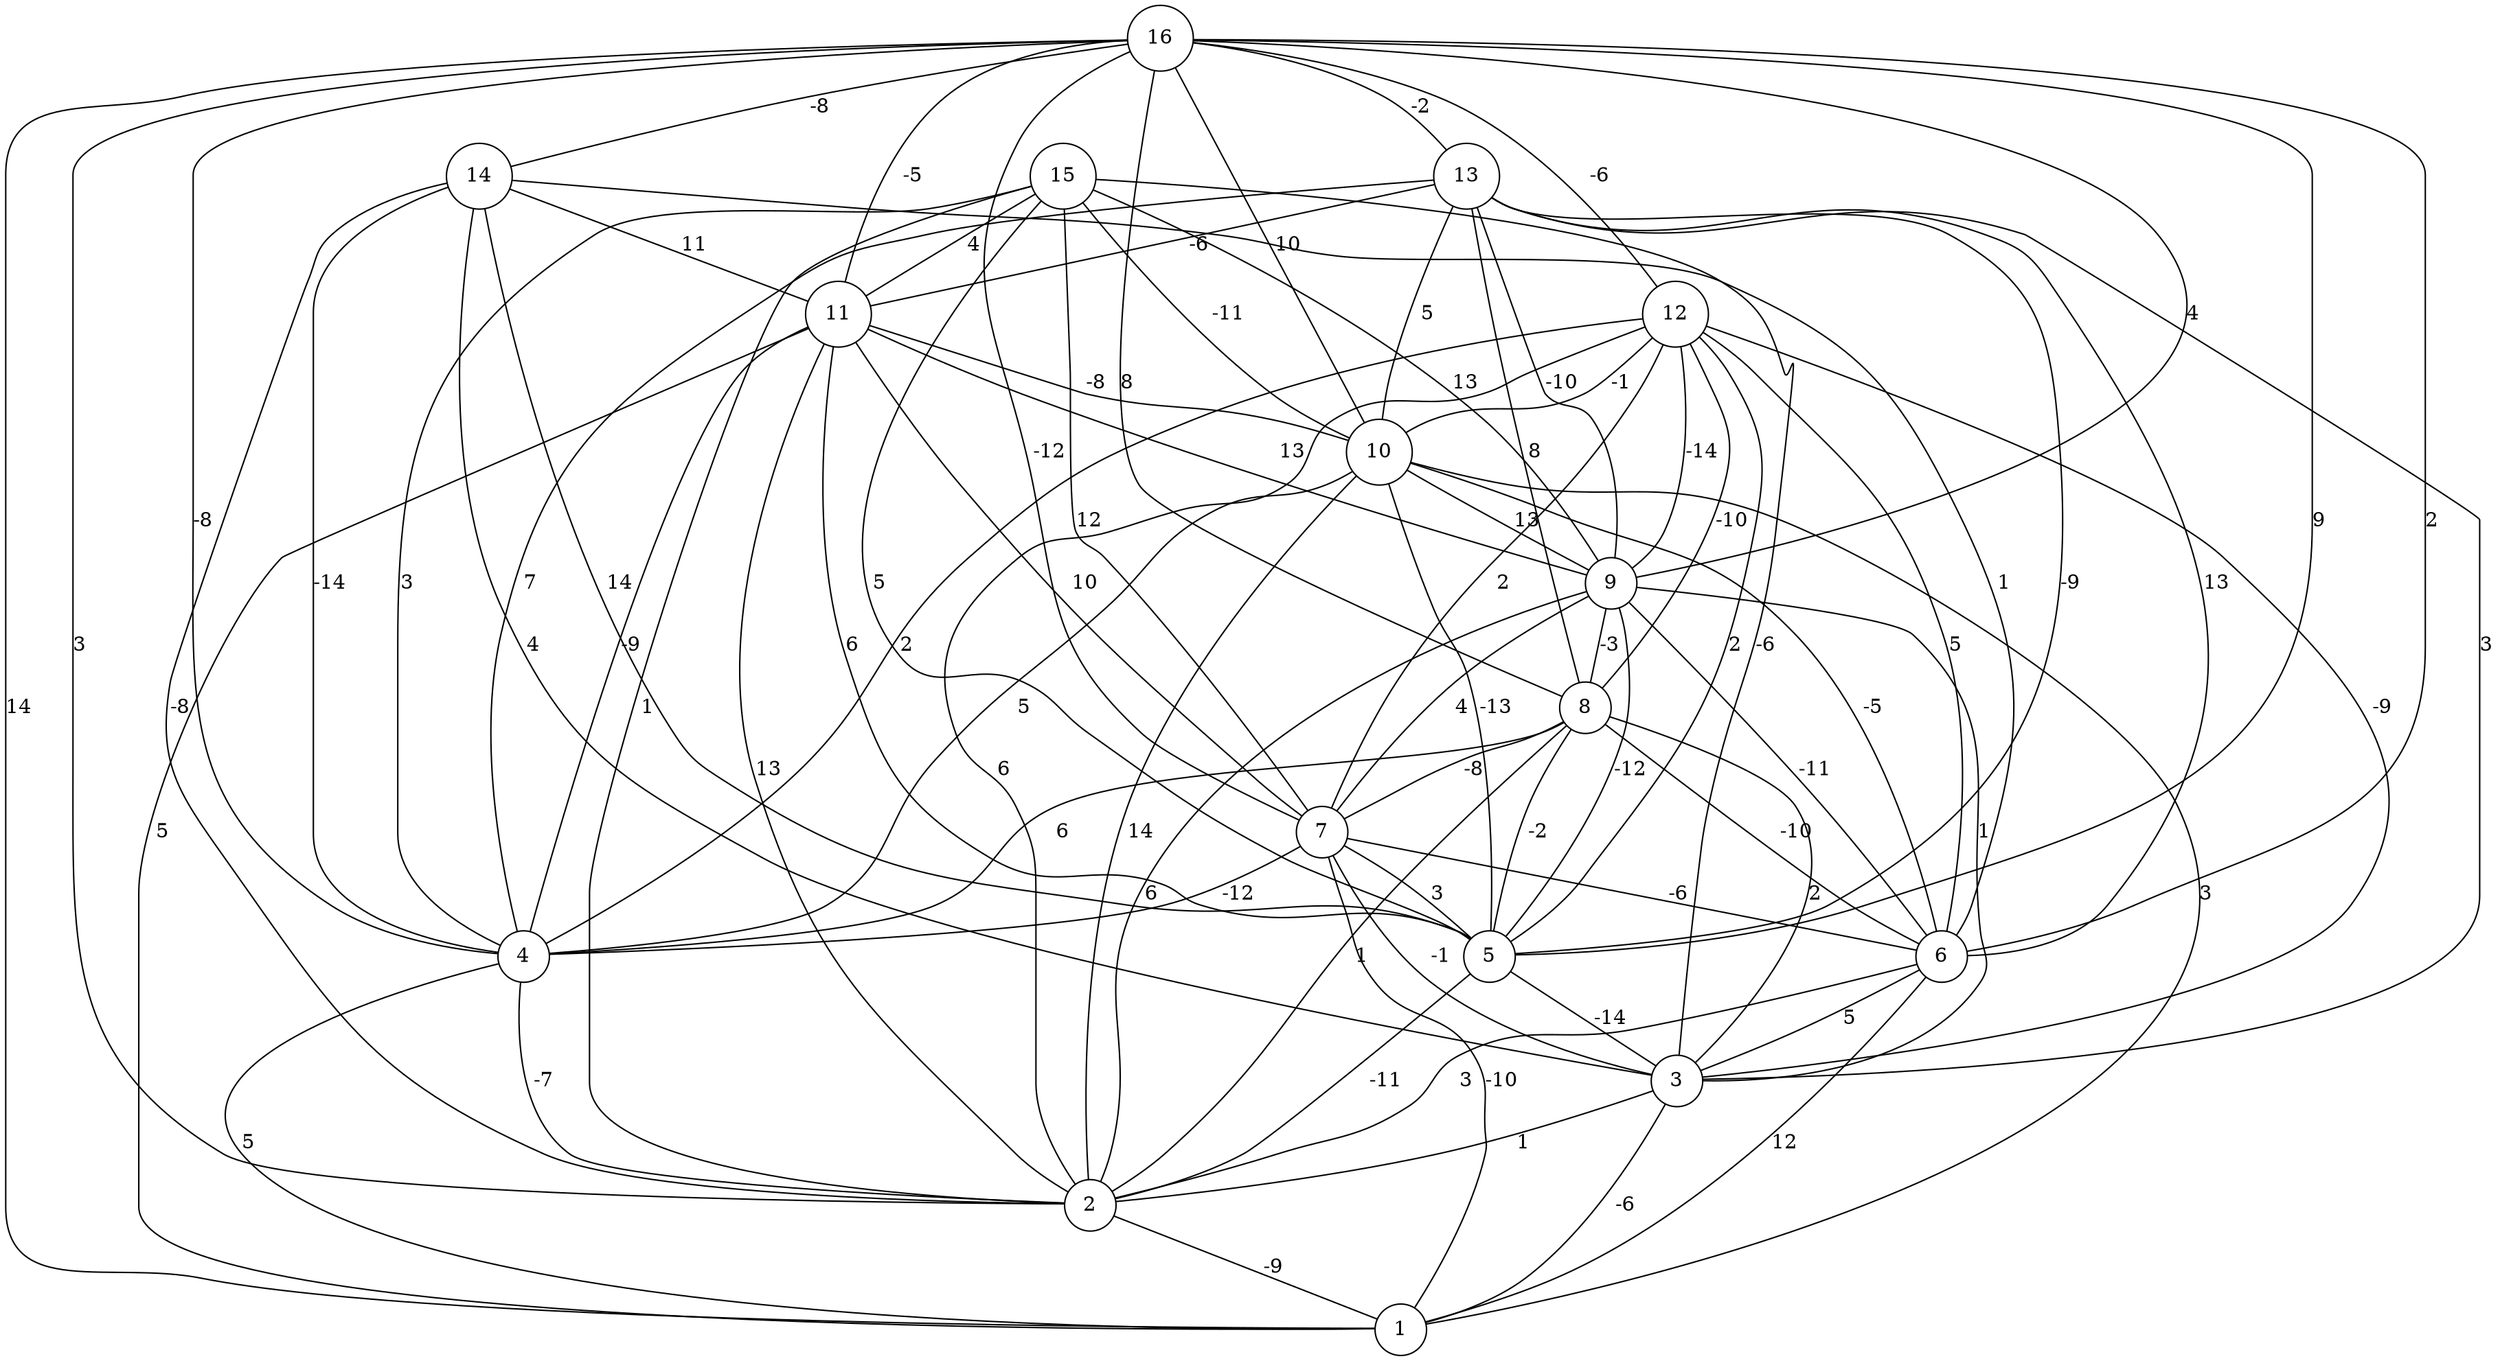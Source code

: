 graph { 
	 fontname="Helvetica,Arial,sans-serif" 
	 node [shape = circle]; 
	 16 -- 1 [label = "14"];
	 16 -- 2 [label = "3"];
	 16 -- 4 [label = "-8"];
	 16 -- 5 [label = "9"];
	 16 -- 6 [label = "2"];
	 16 -- 7 [label = "-12"];
	 16 -- 8 [label = "8"];
	 16 -- 9 [label = "4"];
	 16 -- 10 [label = "10"];
	 16 -- 11 [label = "-5"];
	 16 -- 12 [label = "-6"];
	 16 -- 13 [label = "-2"];
	 16 -- 14 [label = "-8"];
	 15 -- 2 [label = "1"];
	 15 -- 3 [label = "-6"];
	 15 -- 4 [label = "3"];
	 15 -- 5 [label = "5"];
	 15 -- 7 [label = "12"];
	 15 -- 9 [label = "13"];
	 15 -- 10 [label = "-11"];
	 15 -- 11 [label = "4"];
	 14 -- 2 [label = "-8"];
	 14 -- 3 [label = "4"];
	 14 -- 4 [label = "-14"];
	 14 -- 5 [label = "14"];
	 14 -- 6 [label = "1"];
	 14 -- 11 [label = "11"];
	 13 -- 3 [label = "3"];
	 13 -- 4 [label = "7"];
	 13 -- 5 [label = "-9"];
	 13 -- 6 [label = "13"];
	 13 -- 8 [label = "8"];
	 13 -- 9 [label = "-10"];
	 13 -- 10 [label = "5"];
	 13 -- 11 [label = "-6"];
	 12 -- 2 [label = "6"];
	 12 -- 3 [label = "-9"];
	 12 -- 4 [label = "2"];
	 12 -- 5 [label = "2"];
	 12 -- 6 [label = "5"];
	 12 -- 7 [label = "2"];
	 12 -- 8 [label = "-10"];
	 12 -- 9 [label = "-14"];
	 12 -- 10 [label = "-1"];
	 11 -- 1 [label = "5"];
	 11 -- 2 [label = "13"];
	 11 -- 4 [label = "-9"];
	 11 -- 5 [label = "6"];
	 11 -- 7 [label = "10"];
	 11 -- 9 [label = "13"];
	 11 -- 10 [label = "-8"];
	 10 -- 1 [label = "3"];
	 10 -- 2 [label = "14"];
	 10 -- 4 [label = "5"];
	 10 -- 5 [label = "-13"];
	 10 -- 6 [label = "-5"];
	 10 -- 9 [label = "13"];
	 9 -- 2 [label = "6"];
	 9 -- 3 [label = "1"];
	 9 -- 5 [label = "-12"];
	 9 -- 6 [label = "-11"];
	 9 -- 7 [label = "4"];
	 9 -- 8 [label = "-3"];
	 8 -- 2 [label = "1"];
	 8 -- 3 [label = "2"];
	 8 -- 4 [label = "6"];
	 8 -- 5 [label = "-2"];
	 8 -- 6 [label = "-10"];
	 8 -- 7 [label = "-8"];
	 7 -- 1 [label = "-10"];
	 7 -- 3 [label = "-1"];
	 7 -- 4 [label = "-12"];
	 7 -- 5 [label = "3"];
	 7 -- 6 [label = "-6"];
	 6 -- 1 [label = "12"];
	 6 -- 2 [label = "3"];
	 6 -- 3 [label = "5"];
	 5 -- 2 [label = "-11"];
	 5 -- 3 [label = "-14"];
	 4 -- 1 [label = "5"];
	 4 -- 2 [label = "-7"];
	 3 -- 1 [label = "-6"];
	 3 -- 2 [label = "1"];
	 2 -- 1 [label = "-9"];
	 1;
	 2;
	 3;
	 4;
	 5;
	 6;
	 7;
	 8;
	 9;
	 10;
	 11;
	 12;
	 13;
	 14;
	 15;
	 16;
}
